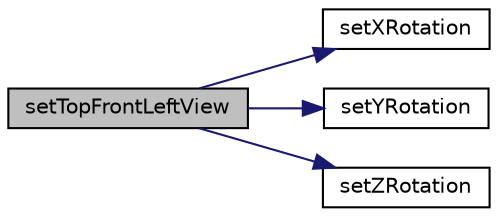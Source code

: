 digraph "setTopFrontLeftView"
{
  edge [fontname="Helvetica",fontsize="10",labelfontname="Helvetica",labelfontsize="10"];
  node [fontname="Helvetica",fontsize="10",shape=record];
  rankdir="LR";
  Node1 [label="setTopFrontLeftView",height=0.2,width=0.4,color="black", fillcolor="grey75", style="filled" fontcolor="black"];
  Node1 -> Node2 [color="midnightblue",fontsize="10",style="solid",fontname="Helvetica"];
  Node2 [label="setXRotation",height=0.2,width=0.4,color="black", fillcolor="white", style="filled",URL="$class_g_l_widget.html#a59cabf1708863e82bdfced18dc630e37"];
  Node1 -> Node3 [color="midnightblue",fontsize="10",style="solid",fontname="Helvetica"];
  Node3 [label="setYRotation",height=0.2,width=0.4,color="black", fillcolor="white", style="filled",URL="$class_g_l_widget.html#a38ddca1c05cad19158b0a88b172e857a"];
  Node1 -> Node4 [color="midnightblue",fontsize="10",style="solid",fontname="Helvetica"];
  Node4 [label="setZRotation",height=0.2,width=0.4,color="black", fillcolor="white", style="filled",URL="$class_g_l_widget.html#a6cb4ef9b53294acc68dd22f74cebfbe9"];
}
